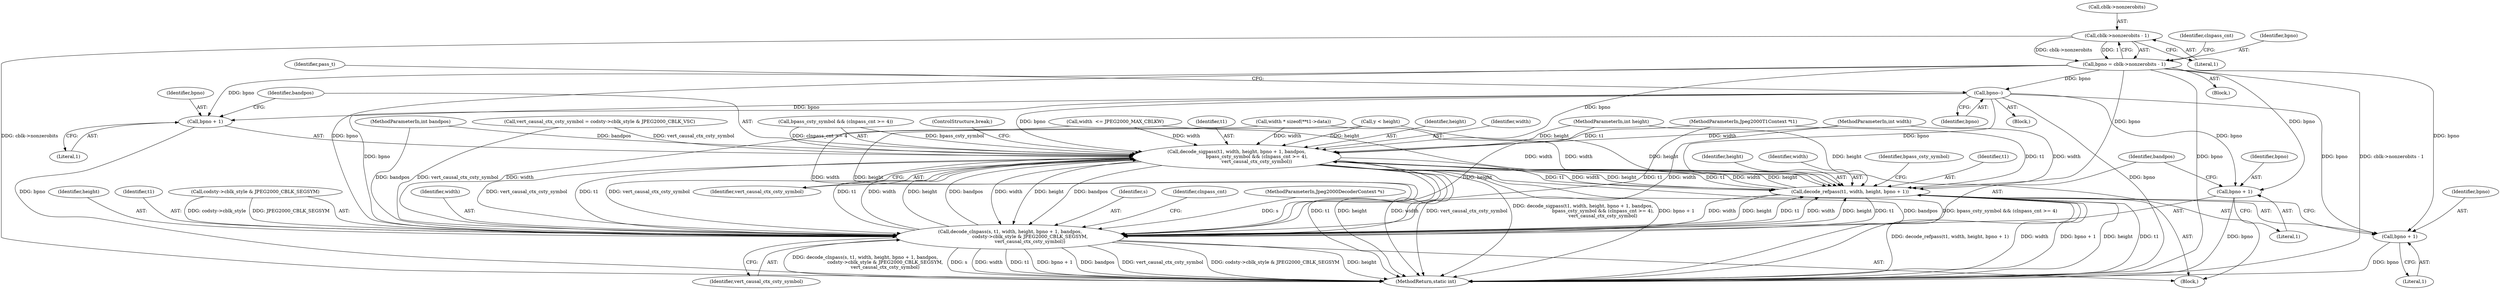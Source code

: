 digraph "0_FFmpeg_9a271a9368eaabf99e6c2046103acb33957e63b7@pointer" {
"1000123" [label="(Call,cblk->nonzerobits - 1)"];
"1000121" [label="(Call,bpno = cblk->nonzerobits - 1)"];
"1000252" [label="(Call,decode_sigpass(t1, width, height, bpno + 1, bandpos,\n                           bpass_csty_symbol && (clnpass_cnt >= 4),\n                           vert_causal_ctx_csty_symbol))"];
"1000268" [label="(Call,decode_refpass(t1, width, height, bpno + 1))"];
"1000291" [label="(Call,decode_clnpass(s, t1, width, height, bpno + 1, bandpos,\n                           codsty->cblk_style & JPEG2000_CBLK_SEGSYM,\n                           vert_causal_ctx_csty_symbol))"];
"1000256" [label="(Call,bpno + 1)"];
"1000272" [label="(Call,bpno + 1)"];
"1000296" [label="(Call,bpno + 1)"];
"1000333" [label="(Call,bpno--)"];
"1000108" [label="(MethodParameterIn,int bandpos)"];
"1000268" [label="(Call,decode_refpass(t1, width, height, bpno + 1))"];
"1000307" [label="(Identifier,clnpass_cnt)"];
"1000265" [label="(Identifier,vert_causal_ctx_csty_symbol)"];
"1000109" [label="(Block,)"];
"1000142" [label="(Call,vert_causal_ctx_csty_symbol = codsty->cblk_style & JPEG2000_CBLK_VSC)"];
"1000274" [label="(Literal,1)"];
"1000277" [label="(Identifier,bpass_csty_symbol)"];
"1000102" [label="(MethodParameterIn,Jpeg2000DecoderContext *s)"];
"1000106" [label="(MethodParameterIn,int width)"];
"1000291" [label="(Call,decode_clnpass(s, t1, width, height, bpno + 1, bandpos,\n                           codsty->cblk_style & JPEG2000_CBLK_SEGSYM,\n                           vert_causal_ctx_csty_symbol))"];
"1000340" [label="(MethodReturn,static int)"];
"1000299" [label="(Identifier,bandpos)"];
"1000332" [label="(Block,)"];
"1000298" [label="(Literal,1)"];
"1000333" [label="(Call,bpno--)"];
"1000295" [label="(Identifier,height)"];
"1000297" [label="(Identifier,bpno)"];
"1000266" [label="(ControlStructure,break;)"];
"1000127" [label="(Literal,1)"];
"1000270" [label="(Identifier,width)"];
"1000256" [label="(Call,bpno + 1)"];
"1000124" [label="(Call,cblk->nonzerobits)"];
"1000253" [label="(Identifier,t1)"];
"1000293" [label="(Identifier,t1)"];
"1000258" [label="(Literal,1)"];
"1000255" [label="(Identifier,height)"];
"1000300" [label="(Call,codsty->cblk_style & JPEG2000_CBLK_SEGSYM)"];
"1000173" [label="(Call,width * sizeof(**t1->data))"];
"1000123" [label="(Call,cblk->nonzerobits - 1)"];
"1000254" [label="(Identifier,width)"];
"1000260" [label="(Call,bpass_csty_symbol && (clnpass_cnt >= 4))"];
"1000131" [label="(Identifier,clnpass_cnt)"];
"1000150" [label="(Call,width  <= JPEG2000_MAX_CBLKW)"];
"1000257" [label="(Identifier,bpno)"];
"1000272" [label="(Call,bpno + 1)"];
"1000269" [label="(Identifier,t1)"];
"1000294" [label="(Identifier,width)"];
"1000259" [label="(Identifier,bandpos)"];
"1000161" [label="(Call,y < height)"];
"1000273" [label="(Identifier,bpno)"];
"1000334" [label="(Identifier,bpno)"];
"1000336" [label="(Identifier,pass_t)"];
"1000107" [label="(MethodParameterIn,int height)"];
"1000271" [label="(Identifier,height)"];
"1000252" [label="(Call,decode_sigpass(t1, width, height, bpno + 1, bandpos,\n                           bpass_csty_symbol && (clnpass_cnt >= 4),\n                           vert_causal_ctx_csty_symbol))"];
"1000296" [label="(Call,bpno + 1)"];
"1000250" [label="(Block,)"];
"1000122" [label="(Identifier,bpno)"];
"1000104" [label="(MethodParameterIn,Jpeg2000T1Context *t1)"];
"1000121" [label="(Call,bpno = cblk->nonzerobits - 1)"];
"1000305" [label="(Identifier,vert_causal_ctx_csty_symbol)"];
"1000292" [label="(Identifier,s)"];
"1000123" -> "1000121"  [label="AST: "];
"1000123" -> "1000127"  [label="CFG: "];
"1000124" -> "1000123"  [label="AST: "];
"1000127" -> "1000123"  [label="AST: "];
"1000121" -> "1000123"  [label="CFG: "];
"1000123" -> "1000340"  [label="DDG: cblk->nonzerobits"];
"1000123" -> "1000121"  [label="DDG: cblk->nonzerobits"];
"1000123" -> "1000121"  [label="DDG: 1"];
"1000121" -> "1000109"  [label="AST: "];
"1000122" -> "1000121"  [label="AST: "];
"1000131" -> "1000121"  [label="CFG: "];
"1000121" -> "1000340"  [label="DDG: cblk->nonzerobits - 1"];
"1000121" -> "1000340"  [label="DDG: bpno"];
"1000121" -> "1000252"  [label="DDG: bpno"];
"1000121" -> "1000256"  [label="DDG: bpno"];
"1000121" -> "1000268"  [label="DDG: bpno"];
"1000121" -> "1000272"  [label="DDG: bpno"];
"1000121" -> "1000291"  [label="DDG: bpno"];
"1000121" -> "1000296"  [label="DDG: bpno"];
"1000121" -> "1000333"  [label="DDG: bpno"];
"1000252" -> "1000250"  [label="AST: "];
"1000252" -> "1000265"  [label="CFG: "];
"1000253" -> "1000252"  [label="AST: "];
"1000254" -> "1000252"  [label="AST: "];
"1000255" -> "1000252"  [label="AST: "];
"1000256" -> "1000252"  [label="AST: "];
"1000259" -> "1000252"  [label="AST: "];
"1000260" -> "1000252"  [label="AST: "];
"1000265" -> "1000252"  [label="AST: "];
"1000266" -> "1000252"  [label="CFG: "];
"1000252" -> "1000340"  [label="DDG: bandpos"];
"1000252" -> "1000340"  [label="DDG: bpass_csty_symbol && (clnpass_cnt >= 4)"];
"1000252" -> "1000340"  [label="DDG: t1"];
"1000252" -> "1000340"  [label="DDG: height"];
"1000252" -> "1000340"  [label="DDG: width"];
"1000252" -> "1000340"  [label="DDG: vert_causal_ctx_csty_symbol"];
"1000252" -> "1000340"  [label="DDG: decode_sigpass(t1, width, height, bpno + 1, bandpos,\n                           bpass_csty_symbol && (clnpass_cnt >= 4),\n                           vert_causal_ctx_csty_symbol)"];
"1000252" -> "1000340"  [label="DDG: bpno + 1"];
"1000291" -> "1000252"  [label="DDG: t1"];
"1000291" -> "1000252"  [label="DDG: width"];
"1000291" -> "1000252"  [label="DDG: height"];
"1000291" -> "1000252"  [label="DDG: bandpos"];
"1000291" -> "1000252"  [label="DDG: vert_causal_ctx_csty_symbol"];
"1000268" -> "1000252"  [label="DDG: t1"];
"1000268" -> "1000252"  [label="DDG: width"];
"1000268" -> "1000252"  [label="DDG: height"];
"1000104" -> "1000252"  [label="DDG: t1"];
"1000150" -> "1000252"  [label="DDG: width"];
"1000173" -> "1000252"  [label="DDG: width"];
"1000106" -> "1000252"  [label="DDG: width"];
"1000107" -> "1000252"  [label="DDG: height"];
"1000161" -> "1000252"  [label="DDG: height"];
"1000333" -> "1000252"  [label="DDG: bpno"];
"1000108" -> "1000252"  [label="DDG: bandpos"];
"1000260" -> "1000252"  [label="DDG: bpass_csty_symbol"];
"1000260" -> "1000252"  [label="DDG: clnpass_cnt >= 4"];
"1000142" -> "1000252"  [label="DDG: vert_causal_ctx_csty_symbol"];
"1000252" -> "1000268"  [label="DDG: t1"];
"1000252" -> "1000268"  [label="DDG: width"];
"1000252" -> "1000268"  [label="DDG: height"];
"1000252" -> "1000291"  [label="DDG: t1"];
"1000252" -> "1000291"  [label="DDG: width"];
"1000252" -> "1000291"  [label="DDG: height"];
"1000252" -> "1000291"  [label="DDG: bandpos"];
"1000252" -> "1000291"  [label="DDG: vert_causal_ctx_csty_symbol"];
"1000268" -> "1000250"  [label="AST: "];
"1000268" -> "1000272"  [label="CFG: "];
"1000269" -> "1000268"  [label="AST: "];
"1000270" -> "1000268"  [label="AST: "];
"1000271" -> "1000268"  [label="AST: "];
"1000272" -> "1000268"  [label="AST: "];
"1000277" -> "1000268"  [label="CFG: "];
"1000268" -> "1000340"  [label="DDG: t1"];
"1000268" -> "1000340"  [label="DDG: decode_refpass(t1, width, height, bpno + 1)"];
"1000268" -> "1000340"  [label="DDG: width"];
"1000268" -> "1000340"  [label="DDG: bpno + 1"];
"1000268" -> "1000340"  [label="DDG: height"];
"1000291" -> "1000268"  [label="DDG: t1"];
"1000291" -> "1000268"  [label="DDG: width"];
"1000291" -> "1000268"  [label="DDG: height"];
"1000104" -> "1000268"  [label="DDG: t1"];
"1000150" -> "1000268"  [label="DDG: width"];
"1000173" -> "1000268"  [label="DDG: width"];
"1000106" -> "1000268"  [label="DDG: width"];
"1000107" -> "1000268"  [label="DDG: height"];
"1000161" -> "1000268"  [label="DDG: height"];
"1000333" -> "1000268"  [label="DDG: bpno"];
"1000268" -> "1000291"  [label="DDG: t1"];
"1000268" -> "1000291"  [label="DDG: width"];
"1000268" -> "1000291"  [label="DDG: height"];
"1000291" -> "1000250"  [label="AST: "];
"1000291" -> "1000305"  [label="CFG: "];
"1000292" -> "1000291"  [label="AST: "];
"1000293" -> "1000291"  [label="AST: "];
"1000294" -> "1000291"  [label="AST: "];
"1000295" -> "1000291"  [label="AST: "];
"1000296" -> "1000291"  [label="AST: "];
"1000299" -> "1000291"  [label="AST: "];
"1000300" -> "1000291"  [label="AST: "];
"1000305" -> "1000291"  [label="AST: "];
"1000307" -> "1000291"  [label="CFG: "];
"1000291" -> "1000340"  [label="DDG: decode_clnpass(s, t1, width, height, bpno + 1, bandpos,\n                           codsty->cblk_style & JPEG2000_CBLK_SEGSYM,\n                           vert_causal_ctx_csty_symbol)"];
"1000291" -> "1000340"  [label="DDG: s"];
"1000291" -> "1000340"  [label="DDG: width"];
"1000291" -> "1000340"  [label="DDG: t1"];
"1000291" -> "1000340"  [label="DDG: bpno + 1"];
"1000291" -> "1000340"  [label="DDG: bandpos"];
"1000291" -> "1000340"  [label="DDG: vert_causal_ctx_csty_symbol"];
"1000291" -> "1000340"  [label="DDG: codsty->cblk_style & JPEG2000_CBLK_SEGSYM"];
"1000291" -> "1000340"  [label="DDG: height"];
"1000102" -> "1000291"  [label="DDG: s"];
"1000104" -> "1000291"  [label="DDG: t1"];
"1000150" -> "1000291"  [label="DDG: width"];
"1000173" -> "1000291"  [label="DDG: width"];
"1000106" -> "1000291"  [label="DDG: width"];
"1000107" -> "1000291"  [label="DDG: height"];
"1000161" -> "1000291"  [label="DDG: height"];
"1000333" -> "1000291"  [label="DDG: bpno"];
"1000108" -> "1000291"  [label="DDG: bandpos"];
"1000300" -> "1000291"  [label="DDG: codsty->cblk_style"];
"1000300" -> "1000291"  [label="DDG: JPEG2000_CBLK_SEGSYM"];
"1000142" -> "1000291"  [label="DDG: vert_causal_ctx_csty_symbol"];
"1000256" -> "1000258"  [label="CFG: "];
"1000257" -> "1000256"  [label="AST: "];
"1000258" -> "1000256"  [label="AST: "];
"1000259" -> "1000256"  [label="CFG: "];
"1000256" -> "1000340"  [label="DDG: bpno"];
"1000333" -> "1000256"  [label="DDG: bpno"];
"1000272" -> "1000274"  [label="CFG: "];
"1000273" -> "1000272"  [label="AST: "];
"1000274" -> "1000272"  [label="AST: "];
"1000272" -> "1000340"  [label="DDG: bpno"];
"1000333" -> "1000272"  [label="DDG: bpno"];
"1000296" -> "1000298"  [label="CFG: "];
"1000297" -> "1000296"  [label="AST: "];
"1000298" -> "1000296"  [label="AST: "];
"1000299" -> "1000296"  [label="CFG: "];
"1000296" -> "1000340"  [label="DDG: bpno"];
"1000333" -> "1000296"  [label="DDG: bpno"];
"1000333" -> "1000332"  [label="AST: "];
"1000333" -> "1000334"  [label="CFG: "];
"1000334" -> "1000333"  [label="AST: "];
"1000336" -> "1000333"  [label="CFG: "];
"1000333" -> "1000340"  [label="DDG: bpno"];
}
